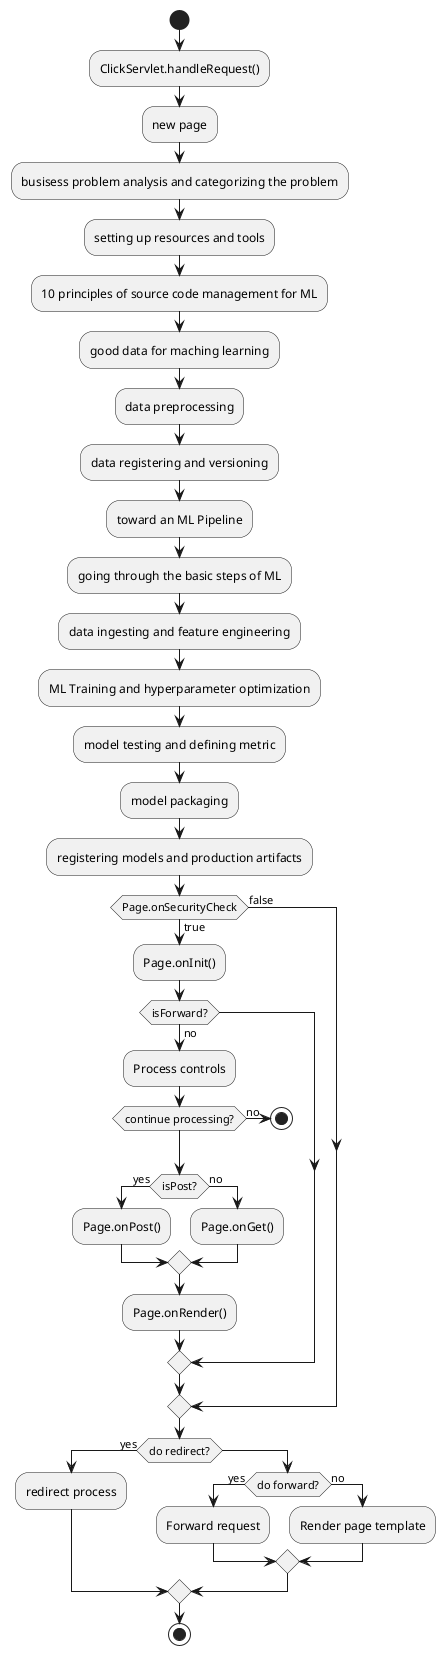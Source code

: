 @startuml
'https://plantuml.com/activity-diagram-beta

start
:ClickServlet.handleRequest();
:new page;
:busisess problem analysis and categorizing the problem;
:setting up resources and tools;
:10 principles of source code management for ML;
:good data for maching learning;
:data preprocessing;
:data registering and versioning;
:toward an ML Pipeline;
:going through the basic steps of ML;
:data ingesting and feature engineering;
:ML Training and hyperparameter optimization;
:model testing and defining metric;
:model packaging;
:registering models and production artifacts;
if (Page.onSecurityCheck) then (true)
  :Page.onInit();
  if (isForward?) then (no)
    :Process controls;
    if (continue processing?) then (no)
      stop
    endif

    if (isPost?) then (yes)
      :Page.onPost();
    else (no)
      :Page.onGet();
    endif
    :Page.onRender();
  endif
else (false)
endif

if (do redirect?) then (yes)
  :redirect process;
else
  if (do forward?) then (yes)
    :Forward request;
  else (no)
    :Render page template;
  endif
endif

stop

@enduml
